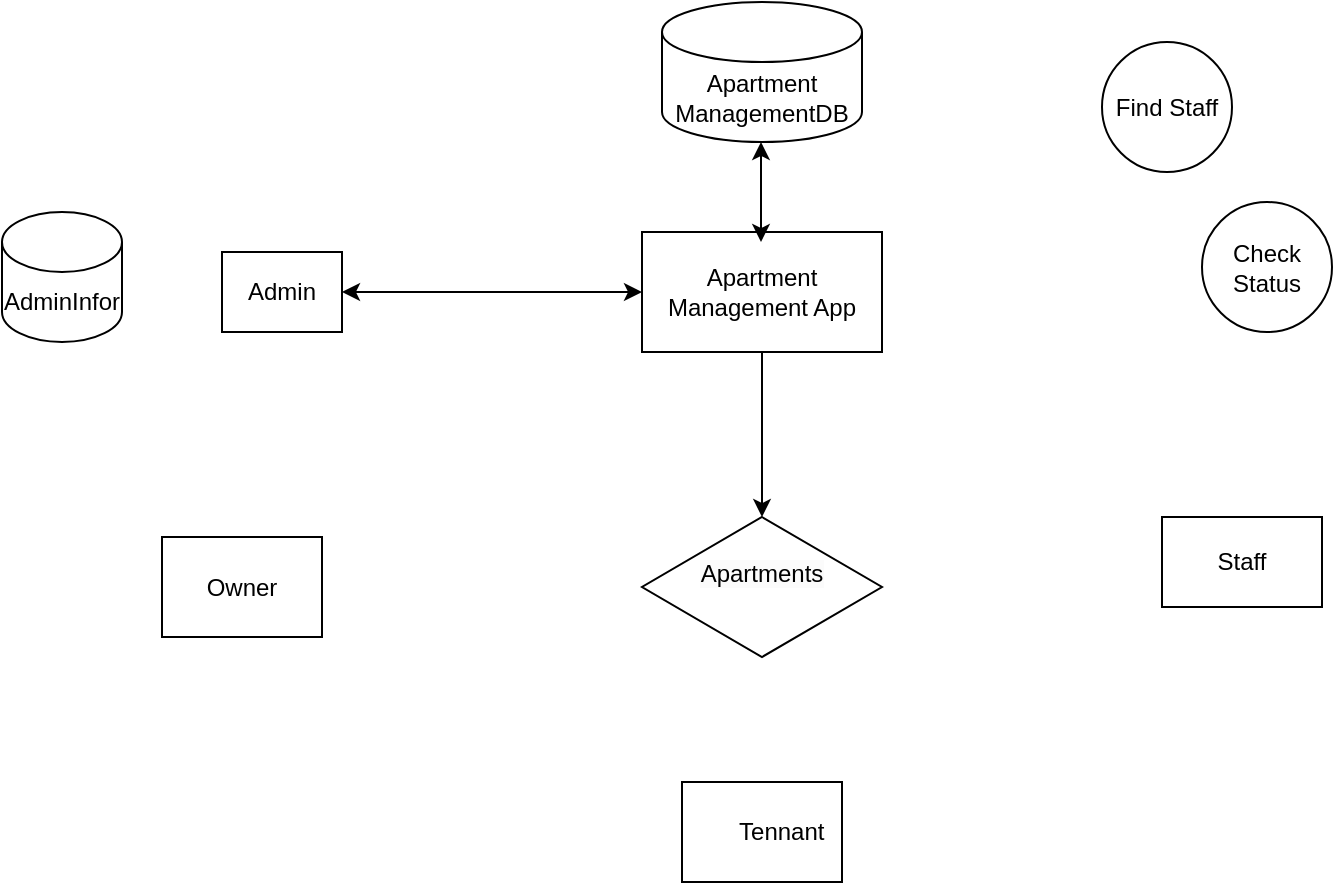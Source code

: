 <mxfile version="21.7.2" type="github">
  <diagram name="Trang-1" id="fliTURb_cvbP52fUOgku">
    <mxGraphModel dx="1050" dy="534" grid="1" gridSize="10" guides="1" tooltips="1" connect="1" arrows="1" fold="1" page="1" pageScale="1" pageWidth="827" pageHeight="1169" math="0" shadow="0">
      <root>
        <mxCell id="0" />
        <mxCell id="1" parent="0" />
        <mxCell id="yqCD-gNZLuBuFUGkV8YD-1" value="Admin" style="rounded=0;whiteSpace=wrap;html=1;" vertex="1" parent="1">
          <mxGeometry x="130" y="155" width="60" height="40" as="geometry" />
        </mxCell>
        <mxCell id="yqCD-gNZLuBuFUGkV8YD-2" value="&amp;nbsp; &amp;nbsp; &amp;nbsp; Tennant" style="rounded=0;whiteSpace=wrap;html=1;" vertex="1" parent="1">
          <mxGeometry x="360" y="420" width="80" height="50" as="geometry" />
        </mxCell>
        <mxCell id="yqCD-gNZLuBuFUGkV8YD-3" value="Owner" style="rounded=0;whiteSpace=wrap;html=1;" vertex="1" parent="1">
          <mxGeometry x="100" y="297.5" width="80" height="50" as="geometry" />
        </mxCell>
        <mxCell id="yqCD-gNZLuBuFUGkV8YD-19" value="Staff&lt;br&gt;" style="rounded=0;whiteSpace=wrap;html=1;" vertex="1" parent="1">
          <mxGeometry x="600" y="287.5" width="80" height="45" as="geometry" />
        </mxCell>
        <mxCell id="yqCD-gNZLuBuFUGkV8YD-23" value="Apartment ManagementDB" style="shape=cylinder3;whiteSpace=wrap;html=1;boundedLbl=1;backgroundOutline=1;size=15;" vertex="1" parent="1">
          <mxGeometry x="350" y="30" width="100" height="70" as="geometry" />
        </mxCell>
        <mxCell id="yqCD-gNZLuBuFUGkV8YD-39" value="" style="edgeStyle=orthogonalEdgeStyle;rounded=0;orthogonalLoop=1;jettySize=auto;html=1;" edge="1" parent="1" source="yqCD-gNZLuBuFUGkV8YD-27">
          <mxGeometry relative="1" as="geometry">
            <mxPoint x="400" y="287.5" as="targetPoint" />
          </mxGeometry>
        </mxCell>
        <mxCell id="yqCD-gNZLuBuFUGkV8YD-27" value="Apartment Management App&lt;br&gt;" style="rounded=0;whiteSpace=wrap;html=1;" vertex="1" parent="1">
          <mxGeometry x="340" y="145" width="120" height="60" as="geometry" />
        </mxCell>
        <mxCell id="yqCD-gNZLuBuFUGkV8YD-32" value="" style="endArrow=classic;startArrow=classic;html=1;rounded=0;" edge="1" parent="1">
          <mxGeometry width="50" height="50" relative="1" as="geometry">
            <mxPoint x="399.5" y="150" as="sourcePoint" />
            <mxPoint x="399.5" y="100" as="targetPoint" />
          </mxGeometry>
        </mxCell>
        <mxCell id="yqCD-gNZLuBuFUGkV8YD-34" style="edgeStyle=orthogonalEdgeStyle;rounded=0;orthogonalLoop=1;jettySize=auto;html=1;exitX=0.5;exitY=1;exitDx=0;exitDy=0;" edge="1" parent="1">
          <mxGeometry relative="1" as="geometry">
            <mxPoint x="400" y="337.5" as="sourcePoint" />
            <mxPoint x="400" y="337.5" as="targetPoint" />
          </mxGeometry>
        </mxCell>
        <mxCell id="yqCD-gNZLuBuFUGkV8YD-47" value="" style="endArrow=classic;startArrow=classic;html=1;rounded=0;exitX=1;exitY=0.5;exitDx=0;exitDy=0;entryX=0;entryY=0.5;entryDx=0;entryDy=0;" edge="1" parent="1" source="yqCD-gNZLuBuFUGkV8YD-1" target="yqCD-gNZLuBuFUGkV8YD-27">
          <mxGeometry width="50" height="50" relative="1" as="geometry">
            <mxPoint x="270" y="205" as="sourcePoint" />
            <mxPoint x="320" y="155" as="targetPoint" />
          </mxGeometry>
        </mxCell>
        <mxCell id="yqCD-gNZLuBuFUGkV8YD-53" value="&#xa;&lt;span style=&quot;color: rgb(0, 0, 0); font-family: Helvetica; font-size: 12px; font-style: normal; font-variant-ligatures: normal; font-variant-caps: normal; font-weight: 400; letter-spacing: normal; orphans: 2; text-align: center; text-indent: 0px; text-transform: none; widows: 2; word-spacing: 0px; -webkit-text-stroke-width: 0px; background-color: rgb(251, 251, 251); text-decoration-thickness: initial; text-decoration-style: initial; text-decoration-color: initial; float: none; display: inline !important;&quot;&gt;Apartments&lt;/span&gt;&#xa;&#xa;" style="rhombus;whiteSpace=wrap;html=1;" vertex="1" parent="1">
          <mxGeometry x="340" y="287.5" width="120" height="70" as="geometry" />
        </mxCell>
        <mxCell id="yqCD-gNZLuBuFUGkV8YD-55" value="AdminInfor" style="shape=cylinder3;whiteSpace=wrap;html=1;boundedLbl=1;backgroundOutline=1;size=15;" vertex="1" parent="1">
          <mxGeometry x="20" y="135" width="60" height="65" as="geometry" />
        </mxCell>
        <mxCell id="yqCD-gNZLuBuFUGkV8YD-58" value="Find Staff" style="ellipse;whiteSpace=wrap;html=1;aspect=fixed;" vertex="1" parent="1">
          <mxGeometry x="570" y="50" width="65" height="65" as="geometry" />
        </mxCell>
        <mxCell id="yqCD-gNZLuBuFUGkV8YD-59" value="Check Status" style="ellipse;whiteSpace=wrap;html=1;aspect=fixed;" vertex="1" parent="1">
          <mxGeometry x="620" y="130" width="65" height="65" as="geometry" />
        </mxCell>
      </root>
    </mxGraphModel>
  </diagram>
</mxfile>
